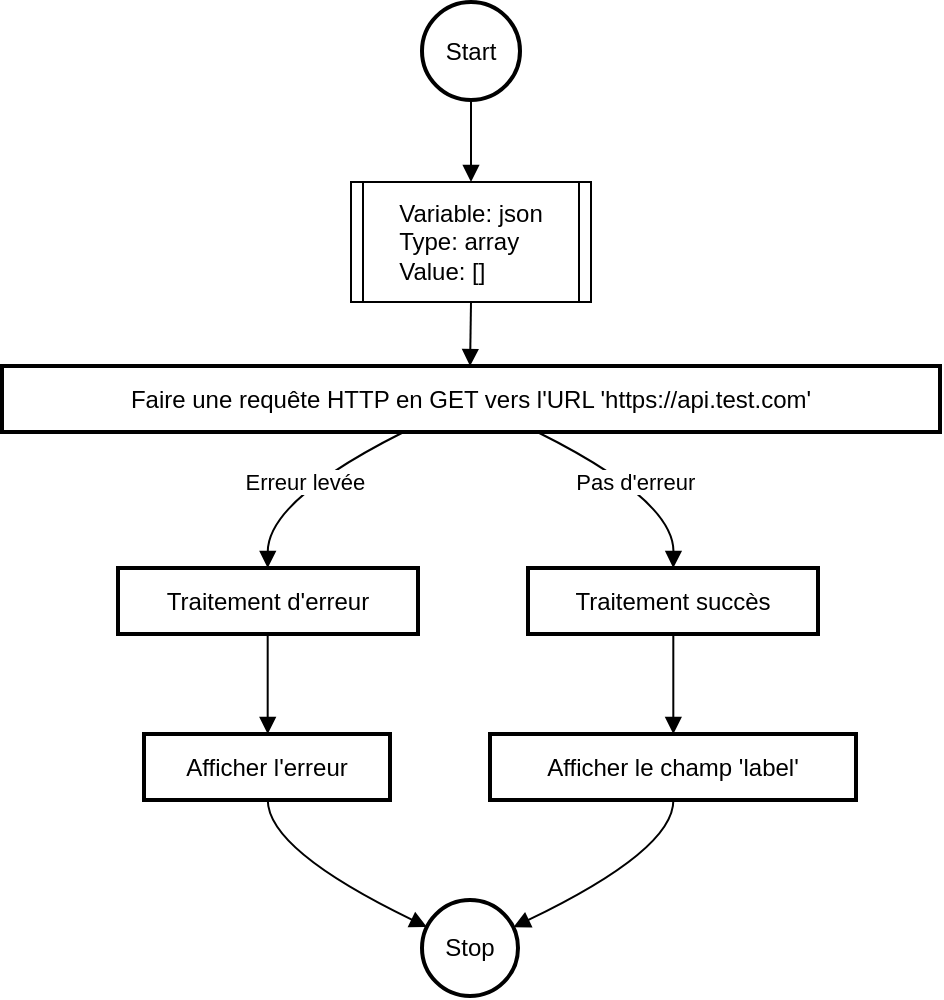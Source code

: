 <mxfile>
    <diagram name="Page-1" id="izQdIPxSy_pKNYxpfNeI">
        <mxGraphModel dx="1981" dy="1671" grid="1" gridSize="10" guides="1" tooltips="1" connect="1" arrows="1" fold="1" page="1" pageScale="1" pageWidth="827" pageHeight="1169" math="0" shadow="0">
            <root>
                <mxCell id="0"/>
                <mxCell id="1" parent="0"/>
                <mxCell id="2" value="Start" style="ellipse;aspect=fixed;strokeWidth=2;whiteSpace=wrap;rounded=0;" parent="1" vertex="1">
                    <mxGeometry x="210" width="49" height="49" as="geometry"/>
                </mxCell>
                <mxCell id="4" value="Faire une requête HTTP en GET vers l'URL 'https://api.test.com'" style="whiteSpace=wrap;strokeWidth=2;rounded=0;" parent="1" vertex="1">
                    <mxGeometry y="182" width="469" height="33" as="geometry"/>
                </mxCell>
                <mxCell id="5" value="Traitement d'erreur" style="whiteSpace=wrap;strokeWidth=2;rounded=0;" parent="1" vertex="1">
                    <mxGeometry x="58" y="283" width="150" height="33" as="geometry"/>
                </mxCell>
                <mxCell id="6" value="Afficher l'erreur" style="whiteSpace=wrap;strokeWidth=2;rounded=0;" parent="1" vertex="1">
                    <mxGeometry x="71" y="366" width="123" height="33" as="geometry"/>
                </mxCell>
                <mxCell id="7" value="Stop" style="ellipse;aspect=fixed;strokeWidth=2;whiteSpace=wrap;rounded=0;" parent="1" vertex="1">
                    <mxGeometry x="210" y="449" width="48" height="48" as="geometry"/>
                </mxCell>
                <mxCell id="8" value="Traitement succès" style="whiteSpace=wrap;strokeWidth=2;rounded=0;" parent="1" vertex="1">
                    <mxGeometry x="263" y="283" width="145" height="33" as="geometry"/>
                </mxCell>
                <mxCell id="9" value="Afficher le champ 'label'" style="whiteSpace=wrap;strokeWidth=2;rounded=0;" parent="1" vertex="1">
                    <mxGeometry x="244" y="366" width="183" height="33" as="geometry"/>
                </mxCell>
                <mxCell id="10" value="" style="curved=1;startArrow=none;endArrow=block;exitX=0.495;exitY=0.997;entryX=0.5;entryY=0;entryDx=0;entryDy=0;rounded=0;" parent="1" source="2" target="18" edge="1">
                    <mxGeometry relative="1" as="geometry">
                        <Array as="points"/>
                        <mxPoint x="206.252" y="120" as="targetPoint"/>
                    </mxGeometry>
                </mxCell>
                <mxCell id="11" value="" style="curved=1;startArrow=none;endArrow=block;exitX=0.5;exitY=1;entryX=0.499;entryY=-0.005;exitDx=0;exitDy=0;rounded=0;" parent="1" source="18" target="4" edge="1">
                    <mxGeometry relative="1" as="geometry">
                        <Array as="points"/>
                        <mxPoint x="206.248" y="153" as="sourcePoint"/>
                    </mxGeometry>
                </mxCell>
                <mxCell id="12" value="Erreur levée" style="curved=1;startArrow=none;endArrow=block;exitX=0.429;exitY=0.995;entryX=0.499;entryY=-0.005;rounded=0;" parent="1" source="4" target="5" edge="1">
                    <mxGeometry relative="1" as="geometry">
                        <Array as="points">
                            <mxPoint x="133" y="249"/>
                        </Array>
                    </mxGeometry>
                </mxCell>
                <mxCell id="13" value="" style="curved=1;startArrow=none;endArrow=block;exitX=0.499;exitY=0.995;entryX=0.503;entryY=-0.005;rounded=0;" parent="1" source="5" target="6" edge="1">
                    <mxGeometry relative="1" as="geometry">
                        <Array as="points"/>
                    </mxGeometry>
                </mxCell>
                <mxCell id="14" value="" style="curved=1;startArrow=none;endArrow=block;exitX=0.503;exitY=0.995;entryX=0.006;entryY=0.255;rounded=0;" parent="1" source="6" target="7" edge="1">
                    <mxGeometry relative="1" as="geometry">
                        <Array as="points">
                            <mxPoint x="133" y="424"/>
                        </Array>
                    </mxGeometry>
                </mxCell>
                <mxCell id="15" value="Pas d'erreur" style="curved=1;startArrow=none;endArrow=block;exitX=0.57;exitY=0.995;entryX=0.501;entryY=-0.005;rounded=0;" parent="1" source="4" target="8" edge="1">
                    <mxGeometry relative="1" as="geometry">
                        <Array as="points">
                            <mxPoint x="336" y="249"/>
                        </Array>
                    </mxGeometry>
                </mxCell>
                <mxCell id="16" value="" style="curved=1;startArrow=none;endArrow=block;exitX=0.501;exitY=0.995;entryX=0.501;entryY=-0.005;rounded=0;" parent="1" source="8" target="9" edge="1">
                    <mxGeometry relative="1" as="geometry">
                        <Array as="points"/>
                    </mxGeometry>
                </mxCell>
                <mxCell id="17" value="" style="curved=1;startArrow=none;endArrow=block;exitX=0.501;exitY=0.995;entryX=1.004;entryY=0.255;rounded=0;" parent="1" source="9" target="7" edge="1">
                    <mxGeometry relative="1" as="geometry">
                        <Array as="points">
                            <mxPoint x="336" y="424"/>
                        </Array>
                    </mxGeometry>
                </mxCell>
                <mxCell id="18" value="&lt;div style=&quot;text-align: left;&quot;&gt;&lt;span style=&quot;background-color: initial;&quot;&gt;Variable: json&lt;/span&gt;&lt;/div&gt;&lt;div style=&quot;text-align: left;&quot;&gt;&lt;span style=&quot;background-color: initial;&quot;&gt;Type: array&lt;/span&gt;&lt;/div&gt;&lt;div style=&quot;text-align: left;&quot;&gt;&lt;span style=&quot;background-color: initial;&quot;&gt;Value: []&lt;/span&gt;&lt;/div&gt;" style="shape=process;whiteSpace=wrap;html=1;backgroundOutline=1;flipV=0;flipH=0;size=0.046;rounded=0;" vertex="1" parent="1">
                    <mxGeometry x="174.5" y="90" width="120" height="60" as="geometry"/>
                </mxCell>
            </root>
        </mxGraphModel>
    </diagram>
</mxfile>